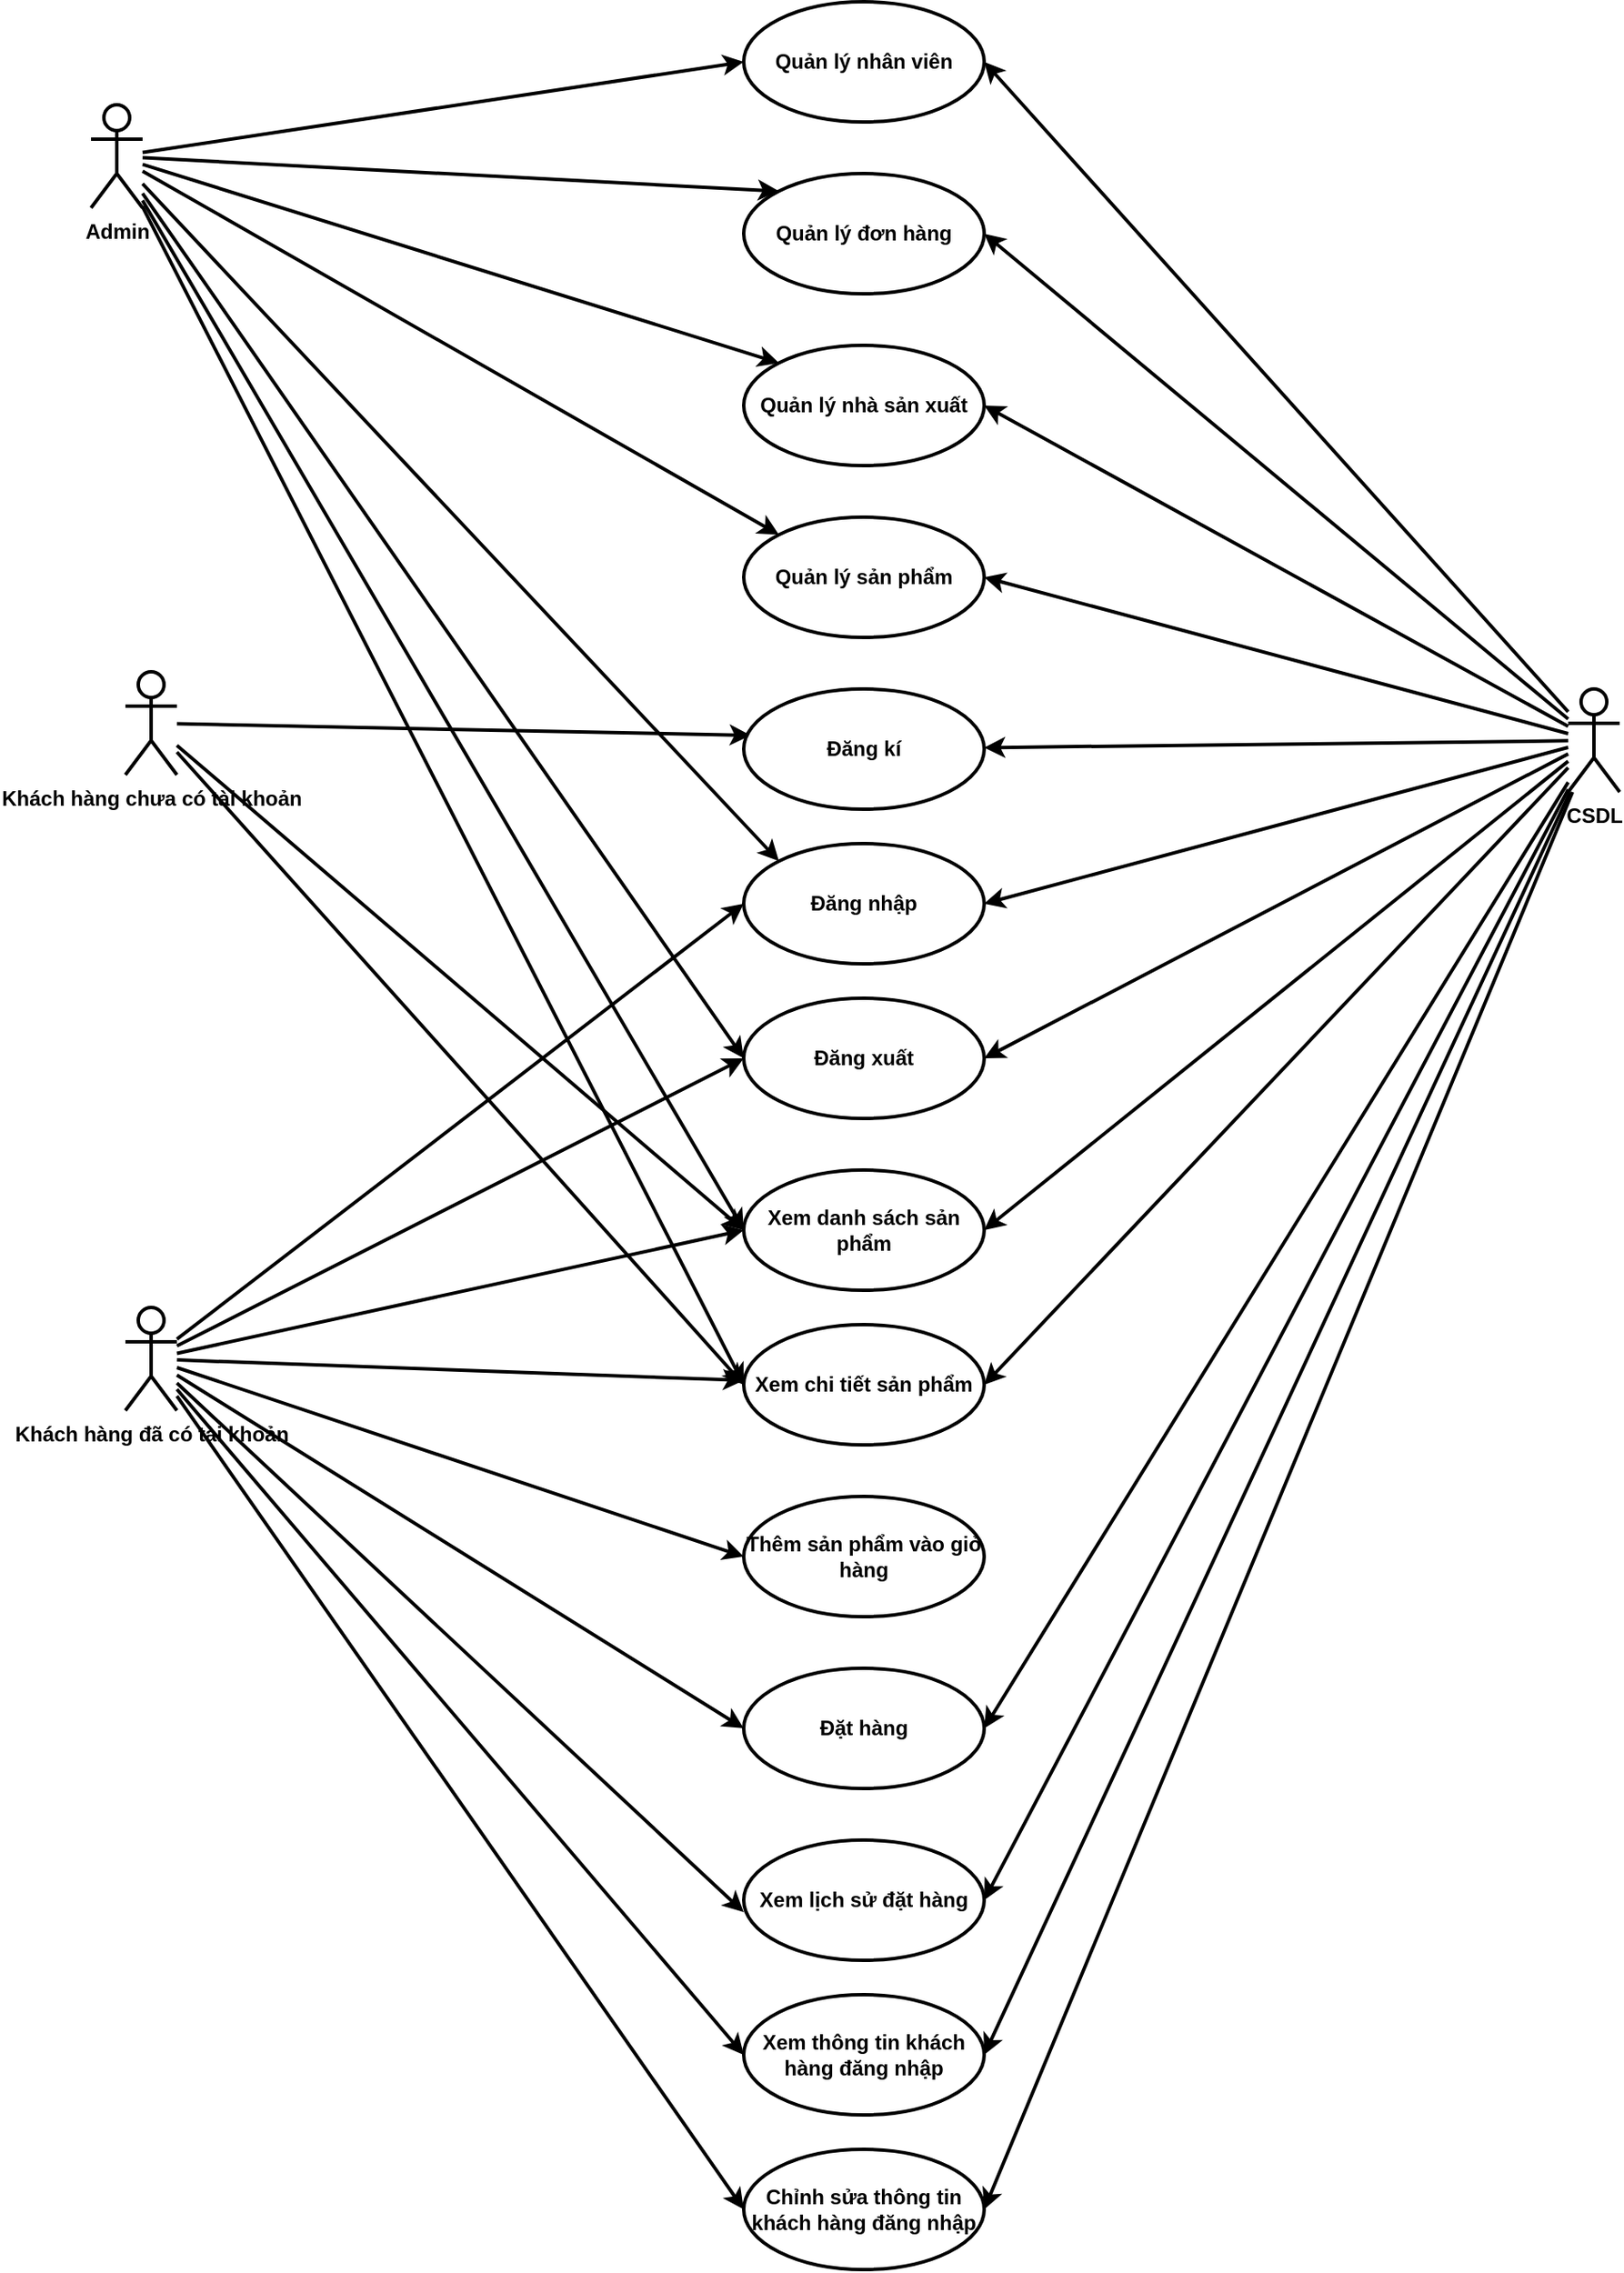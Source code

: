 <mxfile version="20.0.1" type="device"><diagram id="TbVOK8b_PmgZWm_qpR-X" name="Page-1"><mxGraphModel dx="1778" dy="2034" grid="1" gridSize="10" guides="1" tooltips="1" connect="1" arrows="1" fold="1" page="1" pageScale="1" pageWidth="850" pageHeight="1100" math="0" shadow="0"><root><mxCell id="0"/><mxCell id="1" parent="0"/><mxCell id="ePYAHYRgKcdwiiLDQZRY-22" style="rounded=0;orthogonalLoop=1;jettySize=auto;html=1;entryX=0.029;entryY=0.386;entryDx=0;entryDy=0;entryPerimeter=0;strokeWidth=2;" edge="1" parent="1" source="ePYAHYRgKcdwiiLDQZRY-1" target="ePYAHYRgKcdwiiLDQZRY-8"><mxGeometry relative="1" as="geometry"/></mxCell><mxCell id="ePYAHYRgKcdwiiLDQZRY-33" style="edgeStyle=none;rounded=0;orthogonalLoop=1;jettySize=auto;html=1;entryX=0;entryY=0.5;entryDx=0;entryDy=0;strokeWidth=2;" edge="1" parent="1" source="ePYAHYRgKcdwiiLDQZRY-1" target="ePYAHYRgKcdwiiLDQZRY-16"><mxGeometry relative="1" as="geometry"/></mxCell><mxCell id="ePYAHYRgKcdwiiLDQZRY-34" style="edgeStyle=none;rounded=0;orthogonalLoop=1;jettySize=auto;html=1;entryX=0;entryY=0.5;entryDx=0;entryDy=0;strokeWidth=2;" edge="1" parent="1" source="ePYAHYRgKcdwiiLDQZRY-1" target="ePYAHYRgKcdwiiLDQZRY-25"><mxGeometry relative="1" as="geometry"/></mxCell><mxCell id="ePYAHYRgKcdwiiLDQZRY-1" value="Khách hàng chưa có tài khoản" style="shape=umlActor;verticalLabelPosition=bottom;verticalAlign=top;html=1;fontStyle=1;strokeWidth=2;" vertex="1" parent="1"><mxGeometry x="110" y="30" width="30" height="60" as="geometry"/></mxCell><mxCell id="ePYAHYRgKcdwiiLDQZRY-10" style="rounded=0;orthogonalLoop=1;jettySize=auto;html=1;entryX=0;entryY=0.5;entryDx=0;entryDy=0;fontStyle=1;strokeWidth=2;" edge="1" parent="1" source="ePYAHYRgKcdwiiLDQZRY-4" target="ePYAHYRgKcdwiiLDQZRY-7"><mxGeometry relative="1" as="geometry"/></mxCell><mxCell id="ePYAHYRgKcdwiiLDQZRY-14" style="rounded=0;orthogonalLoop=1;jettySize=auto;html=1;entryX=0;entryY=0.5;entryDx=0;entryDy=0;fontStyle=1;strokeWidth=2;" edge="1" parent="1" source="ePYAHYRgKcdwiiLDQZRY-4" target="ePYAHYRgKcdwiiLDQZRY-13"><mxGeometry relative="1" as="geometry"/></mxCell><mxCell id="ePYAHYRgKcdwiiLDQZRY-18" style="rounded=0;orthogonalLoop=1;jettySize=auto;html=1;entryX=0;entryY=0.5;entryDx=0;entryDy=0;strokeWidth=2;" edge="1" parent="1" source="ePYAHYRgKcdwiiLDQZRY-4" target="ePYAHYRgKcdwiiLDQZRY-16"><mxGeometry relative="1" as="geometry"/></mxCell><mxCell id="ePYAHYRgKcdwiiLDQZRY-26" style="edgeStyle=none;rounded=0;orthogonalLoop=1;jettySize=auto;html=1;strokeWidth=2;" edge="1" parent="1" source="ePYAHYRgKcdwiiLDQZRY-4" target="ePYAHYRgKcdwiiLDQZRY-25"><mxGeometry relative="1" as="geometry"/></mxCell><mxCell id="ePYAHYRgKcdwiiLDQZRY-36" style="edgeStyle=none;rounded=0;orthogonalLoop=1;jettySize=auto;html=1;entryX=0;entryY=0.5;entryDx=0;entryDy=0;strokeWidth=2;" edge="1" parent="1" source="ePYAHYRgKcdwiiLDQZRY-4" target="ePYAHYRgKcdwiiLDQZRY-35"><mxGeometry relative="1" as="geometry"/></mxCell><mxCell id="ePYAHYRgKcdwiiLDQZRY-38" style="edgeStyle=none;rounded=0;orthogonalLoop=1;jettySize=auto;html=1;entryX=0;entryY=0.5;entryDx=0;entryDy=0;strokeWidth=2;" edge="1" parent="1" source="ePYAHYRgKcdwiiLDQZRY-4" target="ePYAHYRgKcdwiiLDQZRY-37"><mxGeometry relative="1" as="geometry"/></mxCell><mxCell id="ePYAHYRgKcdwiiLDQZRY-40" style="edgeStyle=none;rounded=0;orthogonalLoop=1;jettySize=auto;html=1;entryX=0;entryY=0.6;entryDx=0;entryDy=0;entryPerimeter=0;strokeWidth=2;" edge="1" parent="1" source="ePYAHYRgKcdwiiLDQZRY-4" target="ePYAHYRgKcdwiiLDQZRY-39"><mxGeometry relative="1" as="geometry"/></mxCell><mxCell id="ePYAHYRgKcdwiiLDQZRY-42" style="edgeStyle=none;rounded=0;orthogonalLoop=1;jettySize=auto;html=1;entryX=0;entryY=0.5;entryDx=0;entryDy=0;strokeWidth=2;" edge="1" parent="1" source="ePYAHYRgKcdwiiLDQZRY-4" target="ePYAHYRgKcdwiiLDQZRY-41"><mxGeometry relative="1" as="geometry"/></mxCell><mxCell id="ePYAHYRgKcdwiiLDQZRY-44" style="edgeStyle=none;rounded=0;orthogonalLoop=1;jettySize=auto;html=1;entryX=0;entryY=0.5;entryDx=0;entryDy=0;strokeWidth=2;" edge="1" parent="1" source="ePYAHYRgKcdwiiLDQZRY-4" target="ePYAHYRgKcdwiiLDQZRY-43"><mxGeometry relative="1" as="geometry"/></mxCell><mxCell id="ePYAHYRgKcdwiiLDQZRY-4" value="Khách hàng đã có tài khoản" style="shape=umlActor;verticalLabelPosition=bottom;verticalAlign=top;html=1;fontStyle=1;strokeWidth=2;" vertex="1" parent="1"><mxGeometry x="110" y="400" width="30" height="60" as="geometry"/></mxCell><mxCell id="ePYAHYRgKcdwiiLDQZRY-12" style="rounded=0;orthogonalLoop=1;jettySize=auto;html=1;entryX=0;entryY=0;entryDx=0;entryDy=0;fontStyle=1;strokeWidth=2;" edge="1" parent="1" source="ePYAHYRgKcdwiiLDQZRY-5" target="ePYAHYRgKcdwiiLDQZRY-7"><mxGeometry relative="1" as="geometry"/></mxCell><mxCell id="ePYAHYRgKcdwiiLDQZRY-15" style="rounded=0;orthogonalLoop=1;jettySize=auto;html=1;entryX=0;entryY=0.5;entryDx=0;entryDy=0;fontStyle=1;strokeWidth=2;" edge="1" parent="1" source="ePYAHYRgKcdwiiLDQZRY-5" target="ePYAHYRgKcdwiiLDQZRY-13"><mxGeometry relative="1" as="geometry"/></mxCell><mxCell id="ePYAHYRgKcdwiiLDQZRY-27" style="edgeStyle=none;rounded=0;orthogonalLoop=1;jettySize=auto;html=1;entryX=0;entryY=0.5;entryDx=0;entryDy=0;strokeWidth=2;" edge="1" parent="1" source="ePYAHYRgKcdwiiLDQZRY-5" target="ePYAHYRgKcdwiiLDQZRY-25"><mxGeometry relative="1" as="geometry"/></mxCell><mxCell id="ePYAHYRgKcdwiiLDQZRY-28" style="edgeStyle=none;rounded=0;orthogonalLoop=1;jettySize=auto;html=1;entryX=0;entryY=0.5;entryDx=0;entryDy=0;strokeWidth=2;" edge="1" parent="1" source="ePYAHYRgKcdwiiLDQZRY-5" target="ePYAHYRgKcdwiiLDQZRY-16"><mxGeometry relative="1" as="geometry"/></mxCell><mxCell id="ePYAHYRgKcdwiiLDQZRY-30" style="edgeStyle=none;rounded=0;orthogonalLoop=1;jettySize=auto;html=1;entryX=0;entryY=0;entryDx=0;entryDy=0;strokeWidth=2;" edge="1" parent="1" source="ePYAHYRgKcdwiiLDQZRY-5" target="ePYAHYRgKcdwiiLDQZRY-29"><mxGeometry relative="1" as="geometry"/></mxCell><mxCell id="ePYAHYRgKcdwiiLDQZRY-32" style="edgeStyle=none;rounded=0;orthogonalLoop=1;jettySize=auto;html=1;entryX=0;entryY=0;entryDx=0;entryDy=0;strokeWidth=2;" edge="1" parent="1" source="ePYAHYRgKcdwiiLDQZRY-5" target="ePYAHYRgKcdwiiLDQZRY-31"><mxGeometry relative="1" as="geometry"/></mxCell><mxCell id="ePYAHYRgKcdwiiLDQZRY-46" style="edgeStyle=none;rounded=0;orthogonalLoop=1;jettySize=auto;html=1;entryX=0;entryY=0;entryDx=0;entryDy=0;strokeWidth=2;" edge="1" parent="1" source="ePYAHYRgKcdwiiLDQZRY-5" target="ePYAHYRgKcdwiiLDQZRY-45"><mxGeometry relative="1" as="geometry"/></mxCell><mxCell id="ePYAHYRgKcdwiiLDQZRY-48" style="edgeStyle=none;rounded=0;orthogonalLoop=1;jettySize=auto;html=1;entryX=0;entryY=0.5;entryDx=0;entryDy=0;strokeWidth=2;" edge="1" parent="1" source="ePYAHYRgKcdwiiLDQZRY-5" target="ePYAHYRgKcdwiiLDQZRY-47"><mxGeometry relative="1" as="geometry"/></mxCell><mxCell id="ePYAHYRgKcdwiiLDQZRY-5" value="Admin" style="shape=umlActor;verticalLabelPosition=bottom;verticalAlign=top;html=1;fontStyle=1;strokeWidth=2;" vertex="1" parent="1"><mxGeometry x="90" y="-300" width="30" height="60" as="geometry"/></mxCell><mxCell id="ePYAHYRgKcdwiiLDQZRY-7" value="Đăng nhập" style="ellipse;whiteSpace=wrap;html=1;fontStyle=1;strokeWidth=2;" vertex="1" parent="1"><mxGeometry x="470" y="130" width="140" height="70" as="geometry"/></mxCell><mxCell id="ePYAHYRgKcdwiiLDQZRY-8" value="Đăng kí" style="ellipse;whiteSpace=wrap;html=1;fontStyle=1;strokeWidth=2;" vertex="1" parent="1"><mxGeometry x="470" y="40" width="140" height="70" as="geometry"/></mxCell><mxCell id="ePYAHYRgKcdwiiLDQZRY-13" value="Đăng xuất" style="ellipse;whiteSpace=wrap;html=1;fontStyle=1;strokeWidth=2;" vertex="1" parent="1"><mxGeometry x="470" y="220" width="140" height="70" as="geometry"/></mxCell><mxCell id="ePYAHYRgKcdwiiLDQZRY-16" value="Xem danh sách sản phẩm" style="ellipse;whiteSpace=wrap;html=1;fontStyle=1;strokeWidth=2;" vertex="1" parent="1"><mxGeometry x="470" y="320" width="140" height="70" as="geometry"/></mxCell><mxCell id="ePYAHYRgKcdwiiLDQZRY-25" value="Xem chi tiết sản phẩm" style="ellipse;whiteSpace=wrap;html=1;fontStyle=1;strokeWidth=2;" vertex="1" parent="1"><mxGeometry x="470" y="410" width="140" height="70" as="geometry"/></mxCell><mxCell id="ePYAHYRgKcdwiiLDQZRY-29" value="Quản lý sản phẩm" style="ellipse;whiteSpace=wrap;html=1;fontStyle=1;strokeWidth=2;" vertex="1" parent="1"><mxGeometry x="470" y="-60" width="140" height="70" as="geometry"/></mxCell><mxCell id="ePYAHYRgKcdwiiLDQZRY-31" value="Quản lý nhà sản xuất" style="ellipse;whiteSpace=wrap;html=1;fontStyle=1;strokeWidth=2;" vertex="1" parent="1"><mxGeometry x="470" y="-160" width="140" height="70" as="geometry"/></mxCell><mxCell id="ePYAHYRgKcdwiiLDQZRY-35" value="Thêm sản phẩm vào giỏ hàng" style="ellipse;whiteSpace=wrap;html=1;fontStyle=1;strokeWidth=2;" vertex="1" parent="1"><mxGeometry x="470" y="510" width="140" height="70" as="geometry"/></mxCell><mxCell id="ePYAHYRgKcdwiiLDQZRY-37" value="Đặt hàng" style="ellipse;whiteSpace=wrap;html=1;fontStyle=1;strokeWidth=2;" vertex="1" parent="1"><mxGeometry x="470" y="610" width="140" height="70" as="geometry"/></mxCell><mxCell id="ePYAHYRgKcdwiiLDQZRY-39" value="Xem lịch sử đặt hàng" style="ellipse;whiteSpace=wrap;html=1;fontStyle=1;strokeWidth=2;" vertex="1" parent="1"><mxGeometry x="470" y="710" width="140" height="70" as="geometry"/></mxCell><mxCell id="ePYAHYRgKcdwiiLDQZRY-41" value="Xem thông tin khách hàng đăng nhập" style="ellipse;whiteSpace=wrap;html=1;fontStyle=1;strokeWidth=2;" vertex="1" parent="1"><mxGeometry x="470" y="800" width="140" height="70" as="geometry"/></mxCell><mxCell id="ePYAHYRgKcdwiiLDQZRY-43" value="Chỉnh sửa thông tin khách hàng đăng nhập&lt;br&gt;" style="ellipse;whiteSpace=wrap;html=1;fontStyle=1;strokeWidth=2;" vertex="1" parent="1"><mxGeometry x="470" y="890" width="140" height="70" as="geometry"/></mxCell><mxCell id="ePYAHYRgKcdwiiLDQZRY-45" value="Quản lý đơn hàng" style="ellipse;whiteSpace=wrap;html=1;fontStyle=1;strokeWidth=2;" vertex="1" parent="1"><mxGeometry x="470" y="-260" width="140" height="70" as="geometry"/></mxCell><mxCell id="ePYAHYRgKcdwiiLDQZRY-47" value="Quản lý nhân viên" style="ellipse;whiteSpace=wrap;html=1;fontStyle=1;strokeWidth=2;" vertex="1" parent="1"><mxGeometry x="470" y="-360" width="140" height="70" as="geometry"/></mxCell><mxCell id="ePYAHYRgKcdwiiLDQZRY-54" style="edgeStyle=none;rounded=0;orthogonalLoop=1;jettySize=auto;html=1;entryX=1;entryY=0.5;entryDx=0;entryDy=0;strokeWidth=2;" edge="1" parent="1" source="ePYAHYRgKcdwiiLDQZRY-52" target="ePYAHYRgKcdwiiLDQZRY-47"><mxGeometry relative="1" as="geometry"/></mxCell><mxCell id="ePYAHYRgKcdwiiLDQZRY-55" style="edgeStyle=none;rounded=0;orthogonalLoop=1;jettySize=auto;html=1;entryX=1;entryY=0.5;entryDx=0;entryDy=0;strokeWidth=2;" edge="1" parent="1" source="ePYAHYRgKcdwiiLDQZRY-52" target="ePYAHYRgKcdwiiLDQZRY-45"><mxGeometry relative="1" as="geometry"/></mxCell><mxCell id="ePYAHYRgKcdwiiLDQZRY-56" style="edgeStyle=none;rounded=0;orthogonalLoop=1;jettySize=auto;html=1;entryX=1;entryY=0.5;entryDx=0;entryDy=0;strokeWidth=2;" edge="1" parent="1" source="ePYAHYRgKcdwiiLDQZRY-52" target="ePYAHYRgKcdwiiLDQZRY-31"><mxGeometry relative="1" as="geometry"/></mxCell><mxCell id="ePYAHYRgKcdwiiLDQZRY-57" style="edgeStyle=none;rounded=0;orthogonalLoop=1;jettySize=auto;html=1;entryX=1;entryY=0.5;entryDx=0;entryDy=0;strokeWidth=2;" edge="1" parent="1" source="ePYAHYRgKcdwiiLDQZRY-52" target="ePYAHYRgKcdwiiLDQZRY-29"><mxGeometry relative="1" as="geometry"/></mxCell><mxCell id="ePYAHYRgKcdwiiLDQZRY-58" style="edgeStyle=none;rounded=0;orthogonalLoop=1;jettySize=auto;html=1;strokeWidth=2;" edge="1" parent="1" source="ePYAHYRgKcdwiiLDQZRY-52" target="ePYAHYRgKcdwiiLDQZRY-8"><mxGeometry relative="1" as="geometry"/></mxCell><mxCell id="ePYAHYRgKcdwiiLDQZRY-59" style="edgeStyle=none;rounded=0;orthogonalLoop=1;jettySize=auto;html=1;entryX=1;entryY=0.5;entryDx=0;entryDy=0;strokeWidth=2;" edge="1" parent="1" source="ePYAHYRgKcdwiiLDQZRY-52" target="ePYAHYRgKcdwiiLDQZRY-7"><mxGeometry relative="1" as="geometry"/></mxCell><mxCell id="ePYAHYRgKcdwiiLDQZRY-60" style="edgeStyle=none;rounded=0;orthogonalLoop=1;jettySize=auto;html=1;entryX=1;entryY=0.5;entryDx=0;entryDy=0;strokeWidth=2;" edge="1" parent="1" source="ePYAHYRgKcdwiiLDQZRY-52" target="ePYAHYRgKcdwiiLDQZRY-13"><mxGeometry relative="1" as="geometry"/></mxCell><mxCell id="ePYAHYRgKcdwiiLDQZRY-61" style="edgeStyle=none;rounded=0;orthogonalLoop=1;jettySize=auto;html=1;entryX=1;entryY=0.5;entryDx=0;entryDy=0;strokeWidth=2;" edge="1" parent="1" source="ePYAHYRgKcdwiiLDQZRY-52" target="ePYAHYRgKcdwiiLDQZRY-16"><mxGeometry relative="1" as="geometry"/></mxCell><mxCell id="ePYAHYRgKcdwiiLDQZRY-62" style="edgeStyle=none;rounded=0;orthogonalLoop=1;jettySize=auto;html=1;entryX=1;entryY=0.5;entryDx=0;entryDy=0;strokeWidth=2;" edge="1" parent="1" source="ePYAHYRgKcdwiiLDQZRY-52" target="ePYAHYRgKcdwiiLDQZRY-25"><mxGeometry relative="1" as="geometry"/></mxCell><mxCell id="ePYAHYRgKcdwiiLDQZRY-64" style="edgeStyle=none;rounded=0;orthogonalLoop=1;jettySize=auto;html=1;entryX=1;entryY=0.5;entryDx=0;entryDy=0;strokeWidth=2;" edge="1" parent="1" source="ePYAHYRgKcdwiiLDQZRY-52" target="ePYAHYRgKcdwiiLDQZRY-37"><mxGeometry relative="1" as="geometry"/></mxCell><mxCell id="ePYAHYRgKcdwiiLDQZRY-65" style="edgeStyle=none;rounded=0;orthogonalLoop=1;jettySize=auto;html=1;entryX=1;entryY=0.5;entryDx=0;entryDy=0;strokeWidth=2;" edge="1" parent="1" source="ePYAHYRgKcdwiiLDQZRY-52" target="ePYAHYRgKcdwiiLDQZRY-39"><mxGeometry relative="1" as="geometry"/></mxCell><mxCell id="ePYAHYRgKcdwiiLDQZRY-66" style="edgeStyle=none;rounded=0;orthogonalLoop=1;jettySize=auto;html=1;entryX=1;entryY=0.5;entryDx=0;entryDy=0;strokeWidth=2;" edge="1" parent="1" source="ePYAHYRgKcdwiiLDQZRY-52" target="ePYAHYRgKcdwiiLDQZRY-41"><mxGeometry relative="1" as="geometry"/></mxCell><mxCell id="ePYAHYRgKcdwiiLDQZRY-67" style="edgeStyle=none;rounded=0;orthogonalLoop=1;jettySize=auto;html=1;entryX=1;entryY=0.5;entryDx=0;entryDy=0;strokeWidth=2;" edge="1" parent="1" source="ePYAHYRgKcdwiiLDQZRY-52" target="ePYAHYRgKcdwiiLDQZRY-43"><mxGeometry relative="1" as="geometry"/></mxCell><mxCell id="ePYAHYRgKcdwiiLDQZRY-52" value="CSDL" style="shape=umlActor;verticalLabelPosition=bottom;verticalAlign=top;html=1;fontStyle=1;strokeWidth=2;" vertex="1" parent="1"><mxGeometry x="950" y="40" width="30" height="60" as="geometry"/></mxCell></root></mxGraphModel></diagram></mxfile>